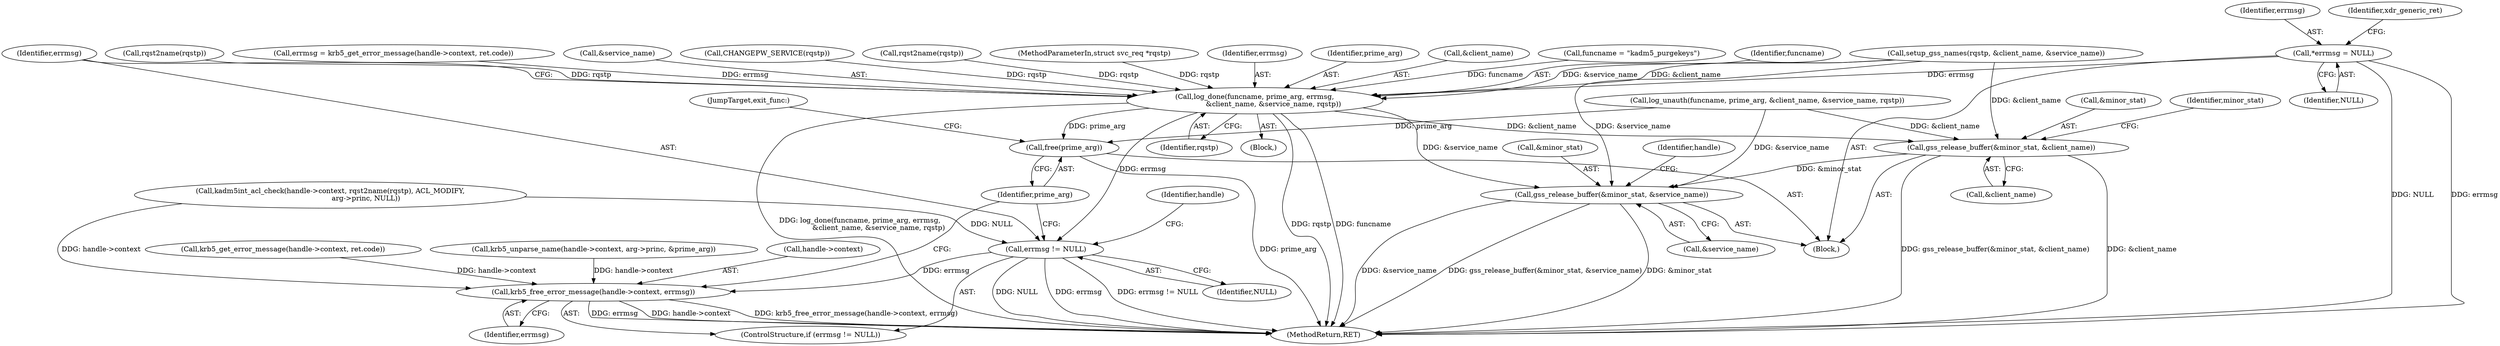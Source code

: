 digraph "0_krb5_83ed75feba32e46f736fcce0d96a0445f29b96c2_17@pointer" {
"1000118" [label="(Call,*errmsg = NULL)"];
"1000261" [label="(Call,log_done(funcname, prime_arg, errmsg,\n                 &client_name, &service_name, rqstp))"];
"1000271" [label="(Call,errmsg != NULL)"];
"1000274" [label="(Call,krb5_free_error_message(handle->context, errmsg))"];
"1000279" [label="(Call,free(prime_arg))"];
"1000282" [label="(Call,gss_release_buffer(&minor_stat, &client_name))"];
"1000287" [label="(Call,gss_release_buffer(&minor_stat, &service_name))"];
"1000265" [label="(Call,&client_name)"];
"1000276" [label="(Identifier,handle)"];
"1000118" [label="(Call,*errmsg = NULL)"];
"1000254" [label="(Call,krb5_get_error_message(handle->context, ret.code))"];
"1000273" [label="(Identifier,NULL)"];
"1000155" [label="(Call,funcname = \"kadm5_purgekeys\")"];
"1000263" [label="(Identifier,prime_arg)"];
"1000271" [label="(Call,errmsg != NULL)"];
"1000293" [label="(Identifier,handle)"];
"1000160" [label="(Call,setup_gss_names(rqstp, &client_name, &service_name))"];
"1000262" [label="(Identifier,funcname)"];
"1000209" [label="(Call,rqst2name(rqstp))"];
"1000274" [label="(Call,krb5_free_error_message(handle->context, errmsg))"];
"1000119" [label="(Identifier,errmsg)"];
"1000287" [label="(Call,gss_release_buffer(&minor_stat, &service_name))"];
"1000278" [label="(Identifier,errmsg)"];
"1000270" [label="(ControlStructure,if (errmsg != NULL))"];
"1000288" [label="(Call,&minor_stat)"];
"1000281" [label="(JumpTarget,exit_func:)"];
"1000252" [label="(Call,errmsg = krb5_get_error_message(handle->context, ret.code))"];
"1000205" [label="(Call,kadm5int_acl_check(handle->context, rqst2name(rqstp), ACL_MODIFY,\n                                arg->princ, NULL))"];
"1000269" [label="(Identifier,rqstp)"];
"1000280" [label="(Identifier,prime_arg)"];
"1000120" [label="(Identifier,NULL)"];
"1000267" [label="(Call,&service_name)"];
"1000279" [label="(Call,free(prime_arg))"];
"1000122" [label="(Identifier,xdr_generic_ret)"];
"1000202" [label="(Call,CHANGEPW_SERVICE(rqstp))"];
"1000175" [label="(Call,krb5_unparse_name(handle->context, arg->princ, &prime_arg))"];
"1000196" [label="(Call,rqst2name(rqstp))"];
"1000231" [label="(Block,)"];
"1000222" [label="(Call,log_unauth(funcname, prime_arg, &client_name, &service_name, rqstp))"];
"1000290" [label="(Call,&service_name)"];
"1000272" [label="(Identifier,errmsg)"];
"1000102" [label="(MethodParameterIn,struct svc_req *rqstp)"];
"1000103" [label="(Block,)"];
"1000275" [label="(Call,handle->context)"];
"1000261" [label="(Call,log_done(funcname, prime_arg, errmsg,\n                 &client_name, &service_name, rqstp))"];
"1000285" [label="(Call,&client_name)"];
"1000264" [label="(Identifier,errmsg)"];
"1000282" [label="(Call,gss_release_buffer(&minor_stat, &client_name))"];
"1000283" [label="(Call,&minor_stat)"];
"1000289" [label="(Identifier,minor_stat)"];
"1000297" [label="(MethodReturn,RET)"];
"1000118" -> "1000103"  [label="AST: "];
"1000118" -> "1000120"  [label="CFG: "];
"1000119" -> "1000118"  [label="AST: "];
"1000120" -> "1000118"  [label="AST: "];
"1000122" -> "1000118"  [label="CFG: "];
"1000118" -> "1000297"  [label="DDG: NULL"];
"1000118" -> "1000297"  [label="DDG: errmsg"];
"1000118" -> "1000261"  [label="DDG: errmsg"];
"1000261" -> "1000231"  [label="AST: "];
"1000261" -> "1000269"  [label="CFG: "];
"1000262" -> "1000261"  [label="AST: "];
"1000263" -> "1000261"  [label="AST: "];
"1000264" -> "1000261"  [label="AST: "];
"1000265" -> "1000261"  [label="AST: "];
"1000267" -> "1000261"  [label="AST: "];
"1000269" -> "1000261"  [label="AST: "];
"1000272" -> "1000261"  [label="CFG: "];
"1000261" -> "1000297"  [label="DDG: rqstp"];
"1000261" -> "1000297"  [label="DDG: funcname"];
"1000261" -> "1000297"  [label="DDG: log_done(funcname, prime_arg, errmsg,\n                 &client_name, &service_name, rqstp)"];
"1000155" -> "1000261"  [label="DDG: funcname"];
"1000252" -> "1000261"  [label="DDG: errmsg"];
"1000160" -> "1000261"  [label="DDG: &client_name"];
"1000160" -> "1000261"  [label="DDG: &service_name"];
"1000209" -> "1000261"  [label="DDG: rqstp"];
"1000202" -> "1000261"  [label="DDG: rqstp"];
"1000196" -> "1000261"  [label="DDG: rqstp"];
"1000102" -> "1000261"  [label="DDG: rqstp"];
"1000261" -> "1000271"  [label="DDG: errmsg"];
"1000261" -> "1000279"  [label="DDG: prime_arg"];
"1000261" -> "1000282"  [label="DDG: &client_name"];
"1000261" -> "1000287"  [label="DDG: &service_name"];
"1000271" -> "1000270"  [label="AST: "];
"1000271" -> "1000273"  [label="CFG: "];
"1000272" -> "1000271"  [label="AST: "];
"1000273" -> "1000271"  [label="AST: "];
"1000276" -> "1000271"  [label="CFG: "];
"1000280" -> "1000271"  [label="CFG: "];
"1000271" -> "1000297"  [label="DDG: NULL"];
"1000271" -> "1000297"  [label="DDG: errmsg"];
"1000271" -> "1000297"  [label="DDG: errmsg != NULL"];
"1000205" -> "1000271"  [label="DDG: NULL"];
"1000271" -> "1000274"  [label="DDG: errmsg"];
"1000274" -> "1000270"  [label="AST: "];
"1000274" -> "1000278"  [label="CFG: "];
"1000275" -> "1000274"  [label="AST: "];
"1000278" -> "1000274"  [label="AST: "];
"1000280" -> "1000274"  [label="CFG: "];
"1000274" -> "1000297"  [label="DDG: handle->context"];
"1000274" -> "1000297"  [label="DDG: krb5_free_error_message(handle->context, errmsg)"];
"1000274" -> "1000297"  [label="DDG: errmsg"];
"1000254" -> "1000274"  [label="DDG: handle->context"];
"1000205" -> "1000274"  [label="DDG: handle->context"];
"1000175" -> "1000274"  [label="DDG: handle->context"];
"1000279" -> "1000103"  [label="AST: "];
"1000279" -> "1000280"  [label="CFG: "];
"1000280" -> "1000279"  [label="AST: "];
"1000281" -> "1000279"  [label="CFG: "];
"1000279" -> "1000297"  [label="DDG: prime_arg"];
"1000222" -> "1000279"  [label="DDG: prime_arg"];
"1000282" -> "1000103"  [label="AST: "];
"1000282" -> "1000285"  [label="CFG: "];
"1000283" -> "1000282"  [label="AST: "];
"1000285" -> "1000282"  [label="AST: "];
"1000289" -> "1000282"  [label="CFG: "];
"1000282" -> "1000297"  [label="DDG: &client_name"];
"1000282" -> "1000297"  [label="DDG: gss_release_buffer(&minor_stat, &client_name)"];
"1000222" -> "1000282"  [label="DDG: &client_name"];
"1000160" -> "1000282"  [label="DDG: &client_name"];
"1000282" -> "1000287"  [label="DDG: &minor_stat"];
"1000287" -> "1000103"  [label="AST: "];
"1000287" -> "1000290"  [label="CFG: "];
"1000288" -> "1000287"  [label="AST: "];
"1000290" -> "1000287"  [label="AST: "];
"1000293" -> "1000287"  [label="CFG: "];
"1000287" -> "1000297"  [label="DDG: &service_name"];
"1000287" -> "1000297"  [label="DDG: gss_release_buffer(&minor_stat, &service_name)"];
"1000287" -> "1000297"  [label="DDG: &minor_stat"];
"1000160" -> "1000287"  [label="DDG: &service_name"];
"1000222" -> "1000287"  [label="DDG: &service_name"];
}
